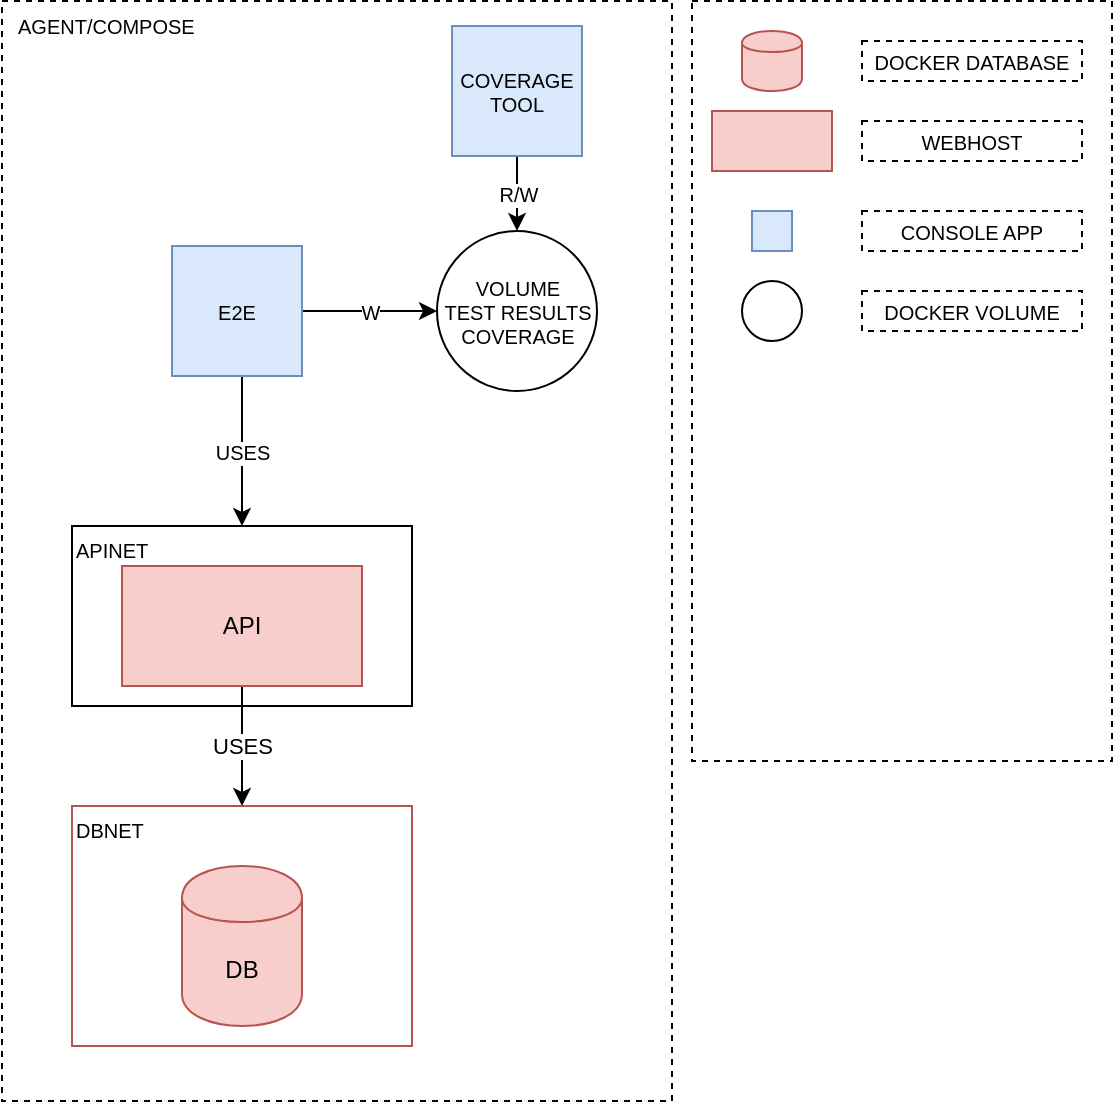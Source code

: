 <mxfile version="12.6.5" type="device"><diagram id="6qaWVLmLt0p3UbdCGTcM" name="Page-1"><mxGraphModel dx="1086" dy="846" grid="1" gridSize="10" guides="1" tooltips="1" connect="1" arrows="1" fold="1" page="1" pageScale="1" pageWidth="850" pageHeight="1100" math="0" shadow="0"><root><mxCell id="0"/><mxCell id="1" parent="0"/><mxCell id="If2gal_9NAAksUHWbng1-4" value="AGENT/COMPOSE" style="rounded=0;whiteSpace=wrap;html=1;dashed=1;strokeColor=#000000;fillColor=none;fontSize=10;align=left;verticalAlign=top;spacingLeft=6;" vertex="1" parent="1"><mxGeometry x="25" y="7.5" width="335" height="550" as="geometry"/></mxCell><mxCell id="If2gal_9NAAksUHWbng1-6" value="APINET" style="rounded=0;whiteSpace=wrap;html=1;fillColor=none;horizontal=1;verticalAlign=top;align=left;fontSize=10;" vertex="1" parent="1"><mxGeometry x="60" y="270" width="170" height="90" as="geometry"/></mxCell><mxCell id="If2gal_9NAAksUHWbng1-7" value="DBNET" style="rounded=0;whiteSpace=wrap;html=1;fillColor=none;strokeColor=#b85450;verticalAlign=top;align=left;fontSize=10;" vertex="1" parent="1"><mxGeometry x="60" y="410" width="170" height="120" as="geometry"/></mxCell><mxCell id="If2gal_9NAAksUHWbng1-8" value="USES" style="edgeStyle=orthogonalEdgeStyle;rounded=0;orthogonalLoop=1;jettySize=auto;html=1;" edge="1" parent="1" source="If2gal_9NAAksUHWbng1-9" target="If2gal_9NAAksUHWbng1-7"><mxGeometry relative="1" as="geometry"/></mxCell><mxCell id="If2gal_9NAAksUHWbng1-9" value="API" style="rounded=0;whiteSpace=wrap;html=1;fillColor=#f8cecc;strokeColor=#b85450;" vertex="1" parent="1"><mxGeometry x="85" y="290" width="120" height="60" as="geometry"/></mxCell><mxCell id="If2gal_9NAAksUHWbng1-10" value="DB" style="shape=cylinder;whiteSpace=wrap;html=1;boundedLbl=1;backgroundOutline=1;fillColor=#f8cecc;strokeColor=#b85450;" vertex="1" parent="1"><mxGeometry x="115" y="440" width="60" height="80" as="geometry"/></mxCell><mxCell id="If2gal_9NAAksUHWbng1-11" value="USES" style="edgeStyle=orthogonalEdgeStyle;rounded=0;orthogonalLoop=1;jettySize=auto;html=1;fontSize=10;" edge="1" parent="1" source="If2gal_9NAAksUHWbng1-13" target="If2gal_9NAAksUHWbng1-6"><mxGeometry relative="1" as="geometry"><Array as="points"><mxPoint x="145" y="200"/><mxPoint x="145" y="200"/></Array></mxGeometry></mxCell><mxCell id="If2gal_9NAAksUHWbng1-12" value="W" style="edgeStyle=orthogonalEdgeStyle;rounded=0;orthogonalLoop=1;jettySize=auto;html=1;fontSize=10;" edge="1" parent="1" source="If2gal_9NAAksUHWbng1-13" target="If2gal_9NAAksUHWbng1-14"><mxGeometry relative="1" as="geometry"><mxPoint x="285" y="200" as="targetPoint"/></mxGeometry></mxCell><mxCell id="If2gal_9NAAksUHWbng1-13" value="E2E" style="rounded=0;whiteSpace=wrap;html=1;fillColor=#dae8fc;fontSize=10;align=center;strokeColor=#6c8ebf;" vertex="1" parent="1"><mxGeometry x="110" y="130" width="65" height="65" as="geometry"/></mxCell><mxCell id="If2gal_9NAAksUHWbng1-14" value="VOLUME&lt;br&gt;TEST RESULTS&lt;br&gt;COVERAGE" style="ellipse;whiteSpace=wrap;html=1;aspect=fixed;fillColor=none;fontSize=10;align=center;" vertex="1" parent="1"><mxGeometry x="242.5" y="122.5" width="80" height="80" as="geometry"/></mxCell><mxCell id="If2gal_9NAAksUHWbng1-29" value="R/W" style="edgeStyle=orthogonalEdgeStyle;rounded=0;orthogonalLoop=1;jettySize=auto;html=1;fontSize=10;" edge="1" parent="1" source="If2gal_9NAAksUHWbng1-30" target="If2gal_9NAAksUHWbng1-14"><mxGeometry relative="1" as="geometry"/></mxCell><mxCell id="If2gal_9NAAksUHWbng1-30" value="COVERAGE&lt;br&gt;TOOL" style="rounded=0;whiteSpace=wrap;html=1;fillColor=#dae8fc;fontSize=10;align=center;strokeColor=#6c8ebf;" vertex="1" parent="1"><mxGeometry x="250" y="20" width="65" height="65" as="geometry"/></mxCell><mxCell id="If2gal_9NAAksUHWbng1-31" value="" style="rounded=0;whiteSpace=wrap;html=1;dashed=1;strokeColor=#000000;fillColor=none;fontSize=10;align=center;" vertex="1" parent="1"><mxGeometry x="370" y="7.5" width="210" height="380" as="geometry"/></mxCell><mxCell id="If2gal_9NAAksUHWbng1-32" value="" style="shape=cylinder;whiteSpace=wrap;html=1;boundedLbl=1;backgroundOutline=1;fillColor=#f8cecc;fontSize=10;align=center;strokeColor=#b85450;" vertex="1" parent="1"><mxGeometry x="395" y="22.5" width="30" height="30" as="geometry"/></mxCell><mxCell id="If2gal_9NAAksUHWbng1-33" value="DOCKER DATABASE" style="text;html=1;strokeColor=#000000;fillColor=none;align=center;verticalAlign=middle;whiteSpace=wrap;rounded=0;fontSize=10;dashed=1;" vertex="1" parent="1"><mxGeometry x="455" y="27.5" width="110" height="20" as="geometry"/></mxCell><mxCell id="If2gal_9NAAksUHWbng1-34" value="" style="rounded=0;whiteSpace=wrap;html=1;fillColor=#f8cecc;strokeColor=#b85450;" vertex="1" parent="1"><mxGeometry x="380" y="62.5" width="60" height="30" as="geometry"/></mxCell><mxCell id="If2gal_9NAAksUHWbng1-35" style="edgeStyle=orthogonalEdgeStyle;rounded=0;orthogonalLoop=1;jettySize=auto;html=1;exitX=0.5;exitY=1;exitDx=0;exitDy=0;fontSize=10;" edge="1" parent="1" source="If2gal_9NAAksUHWbng1-33" target="If2gal_9NAAksUHWbng1-33"><mxGeometry relative="1" as="geometry"/></mxCell><mxCell id="If2gal_9NAAksUHWbng1-36" value="WEBHOST" style="text;html=1;strokeColor=#000000;fillColor=none;align=center;verticalAlign=middle;whiteSpace=wrap;rounded=0;fontSize=10;dashed=1;" vertex="1" parent="1"><mxGeometry x="455" y="67.5" width="110" height="20" as="geometry"/></mxCell><mxCell id="If2gal_9NAAksUHWbng1-37" value="" style="rounded=0;whiteSpace=wrap;html=1;fillColor=#dae8fc;fontSize=10;align=center;strokeColor=#6c8ebf;" vertex="1" parent="1"><mxGeometry x="400" y="112.5" width="20" height="20" as="geometry"/></mxCell><mxCell id="If2gal_9NAAksUHWbng1-38" value="CONSOLE APP" style="text;html=1;strokeColor=#000000;fillColor=none;align=center;verticalAlign=middle;whiteSpace=wrap;rounded=0;fontSize=10;dashed=1;" vertex="1" parent="1"><mxGeometry x="455" y="112.5" width="110" height="20" as="geometry"/></mxCell><mxCell id="If2gal_9NAAksUHWbng1-39" value="" style="ellipse;whiteSpace=wrap;html=1;aspect=fixed;fillColor=none;fontSize=10;align=center;" vertex="1" parent="1"><mxGeometry x="395" y="147.5" width="30" height="30" as="geometry"/></mxCell><mxCell id="If2gal_9NAAksUHWbng1-40" value="DOCKER VOLUME" style="text;html=1;strokeColor=#000000;fillColor=none;align=center;verticalAlign=middle;whiteSpace=wrap;rounded=0;fontSize=10;dashed=1;" vertex="1" parent="1"><mxGeometry x="455" y="152.5" width="110" height="20" as="geometry"/></mxCell></root></mxGraphModel></diagram></mxfile>